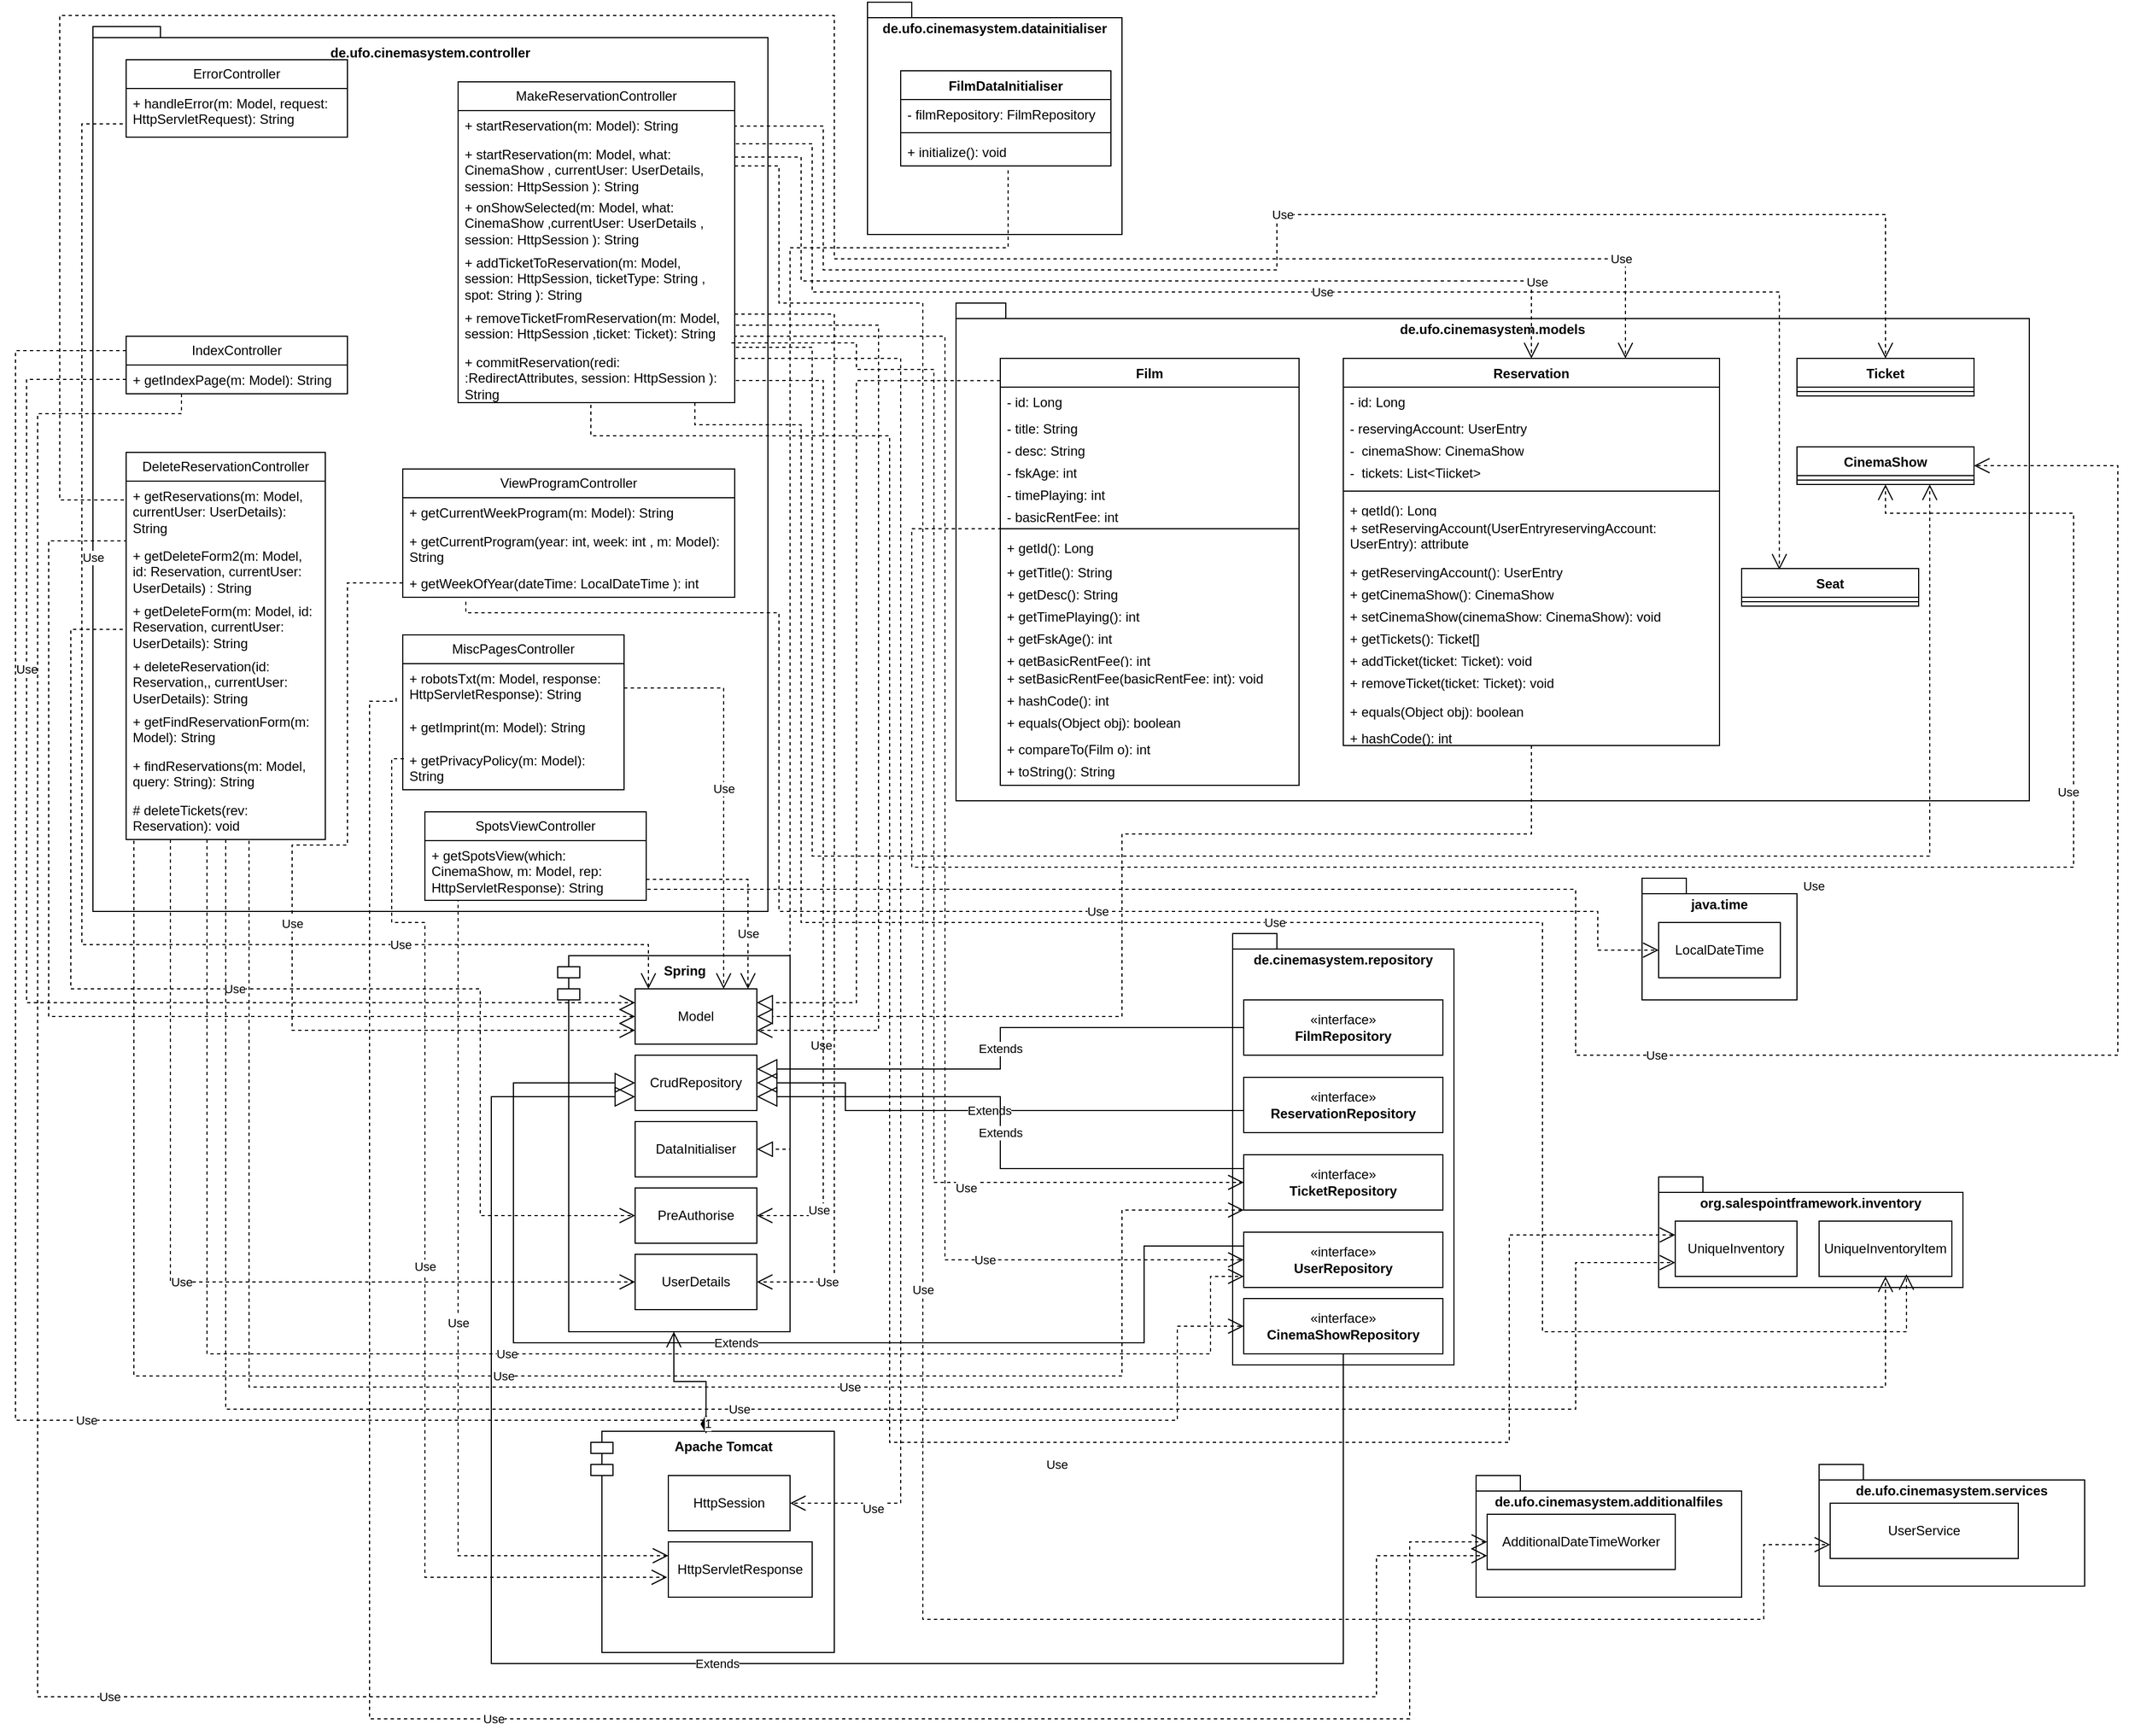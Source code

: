 <mxfile scale="1" border="0" version="24.6.4" type="device">
  <diagram name="Seite-1" id="IhkTXIfo_-wFS_k-5sz8">
    <mxGraphModel dx="1438" dy="763" grid="1" gridSize="10" guides="1" tooltips="1" connect="1" arrows="1" fold="1" page="1" pageScale="1" pageWidth="2336" pageHeight="1654" math="0" shadow="0">
      <root>
        <mxCell id="0" />
        <mxCell id="1" parent="0" />
        <mxCell id="A-yizS8SJ-F48T2tSaqv-97" value="Spring" style="shape=module;align=left;spacingLeft=20;align=center;verticalAlign=top;whiteSpace=wrap;html=1;fontStyle=1" parent="1" vertex="1">
          <mxGeometry x="510" y="870" width="210" height="340" as="geometry" />
        </mxCell>
        <mxCell id="A-yizS8SJ-F48T2tSaqv-1" value="de.ufo.cinemasystem.controller" style="shape=folder;fontStyle=1;spacingTop=10;tabWidth=50;tabHeight=10;tabPosition=left;html=1;whiteSpace=wrap;verticalAlign=top;" parent="1" vertex="1">
          <mxGeometry x="90" y="30" width="610" height="800" as="geometry" />
        </mxCell>
        <mxCell id="A-yizS8SJ-F48T2tSaqv-2" value="de.cinemasystem.repository" style="shape=folder;fontStyle=1;spacingTop=10;tabWidth=40;tabHeight=14;tabPosition=left;html=1;whiteSpace=wrap;labelPosition=center;verticalLabelPosition=middle;align=center;verticalAlign=top;" parent="1" vertex="1">
          <mxGeometry x="1120" y="850" width="200" height="390" as="geometry" />
        </mxCell>
        <mxCell id="A-yizS8SJ-F48T2tSaqv-4" value="de.ufo.cinemasystem.datainitialiser" style="shape=folder;fontStyle=1;spacingTop=10;tabWidth=40;tabHeight=14;tabPosition=left;html=1;whiteSpace=wrap;verticalAlign=top;" parent="1" vertex="1">
          <mxGeometry x="790" y="8" width="230" height="210" as="geometry" />
        </mxCell>
        <mxCell id="A-yizS8SJ-F48T2tSaqv-5" value="de.ufo.cinemasystem.models" style="shape=folder;fontStyle=1;spacingTop=10;tabWidth=40;tabHeight=14;tabPosition=left;html=1;whiteSpace=wrap;verticalAlign=top;" parent="1" vertex="1">
          <mxGeometry x="870" y="280" width="970" height="450" as="geometry" />
        </mxCell>
        <mxCell id="A-yizS8SJ-F48T2tSaqv-6" value="&lt;div&gt;«interface»&lt;b&gt;&lt;br&gt;&lt;/b&gt;&lt;/div&gt;&lt;div&gt;&lt;b&gt;FilmRepository&lt;/b&gt;&lt;/div&gt;" style="html=1;whiteSpace=wrap;" parent="1" vertex="1">
          <mxGeometry x="1130" y="910" width="180" height="50" as="geometry" />
        </mxCell>
        <mxCell id="A-yizS8SJ-F48T2tSaqv-7" value="«interface»&lt;br&gt;&lt;b&gt;ReservationRepository&lt;/b&gt;" style="html=1;whiteSpace=wrap;" parent="1" vertex="1">
          <mxGeometry x="1130" y="980" width="180" height="50" as="geometry" />
        </mxCell>
        <mxCell id="A-yizS8SJ-F48T2tSaqv-8" value="Model" style="html=1;whiteSpace=wrap;" parent="1" vertex="1">
          <mxGeometry x="580" y="900" width="110" height="50" as="geometry" />
        </mxCell>
        <mxCell id="A-yizS8SJ-F48T2tSaqv-9" value="CrudRepository" style="html=1;whiteSpace=wrap;" parent="1" vertex="1">
          <mxGeometry x="580" y="960" width="110" height="50" as="geometry" />
        </mxCell>
        <mxCell id="A-yizS8SJ-F48T2tSaqv-10" value="DataInitialiser" style="html=1;whiteSpace=wrap;" parent="1" vertex="1">
          <mxGeometry x="580" y="1020" width="110" height="50" as="geometry" />
        </mxCell>
        <mxCell id="A-yizS8SJ-F48T2tSaqv-11" value="PreAuthorise" style="html=1;whiteSpace=wrap;" parent="1" vertex="1">
          <mxGeometry x="580" y="1080" width="110" height="50" as="geometry" />
        </mxCell>
        <mxCell id="A-yizS8SJ-F48T2tSaqv-12" value="Extends" style="endArrow=block;endSize=16;endFill=0;html=1;rounded=0;exitX=0;exitY=0.5;exitDx=0;exitDy=0;edgeStyle=orthogonalEdgeStyle;entryX=1;entryY=0.5;entryDx=0;entryDy=0;" parent="1" source="A-yizS8SJ-F48T2tSaqv-7" target="A-yizS8SJ-F48T2tSaqv-9" edge="1">
          <mxGeometry width="160" relative="1" as="geometry">
            <mxPoint x="1140" y="1010" as="sourcePoint" />
            <mxPoint x="780" y="983" as="targetPoint" />
            <Array as="points">
              <mxPoint x="1130" y="1010" />
              <mxPoint x="770" y="1010" />
              <mxPoint x="770" y="985" />
            </Array>
          </mxGeometry>
        </mxCell>
        <mxCell id="A-yizS8SJ-F48T2tSaqv-13" value="Extends" style="endArrow=block;endSize=16;endFill=0;html=1;rounded=0;exitX=0;exitY=0.5;exitDx=0;exitDy=0;entryX=1;entryY=0.25;entryDx=0;entryDy=0;edgeStyle=orthogonalEdgeStyle;" parent="1" source="A-yizS8SJ-F48T2tSaqv-6" target="A-yizS8SJ-F48T2tSaqv-9" edge="1">
          <mxGeometry width="160" relative="1" as="geometry">
            <mxPoint x="860" y="810" as="sourcePoint" />
            <mxPoint x="1020" y="810" as="targetPoint" />
          </mxGeometry>
        </mxCell>
        <mxCell id="A-yizS8SJ-F48T2tSaqv-14" value="Film" style="swimlane;fontStyle=1;align=center;verticalAlign=top;childLayout=stackLayout;horizontal=1;startSize=26;horizontalStack=0;resizeParent=1;resizeParentMax=0;resizeLast=0;collapsible=1;marginBottom=0;whiteSpace=wrap;html=1;" parent="1" vertex="1">
          <mxGeometry x="910" y="330" width="270" height="386" as="geometry" />
        </mxCell>
        <mxCell id="A-yizS8SJ-F48T2tSaqv-15" value="- id: Long" style="text;strokeColor=none;fillColor=none;align=left;verticalAlign=top;spacingLeft=4;spacingRight=4;overflow=hidden;rotatable=0;points=[[0,0.5],[1,0.5]];portConstraint=eastwest;whiteSpace=wrap;html=1;" parent="A-yizS8SJ-F48T2tSaqv-14" vertex="1">
          <mxGeometry y="26" width="270" height="24" as="geometry" />
        </mxCell>
        <mxCell id="A-yizS8SJ-F48T2tSaqv-22" value="- title: String" style="text;strokeColor=none;fillColor=none;align=left;verticalAlign=top;spacingLeft=4;spacingRight=4;overflow=hidden;rotatable=0;points=[[0,0.5],[1,0.5]];portConstraint=eastwest;whiteSpace=wrap;html=1;" parent="A-yizS8SJ-F48T2tSaqv-14" vertex="1">
          <mxGeometry y="50" width="270" height="20" as="geometry" />
        </mxCell>
        <mxCell id="A-yizS8SJ-F48T2tSaqv-23" value="- desc: String" style="text;strokeColor=none;fillColor=none;align=left;verticalAlign=top;spacingLeft=4;spacingRight=4;overflow=hidden;rotatable=0;points=[[0,0.5],[1,0.5]];portConstraint=eastwest;whiteSpace=wrap;html=1;" parent="A-yizS8SJ-F48T2tSaqv-14" vertex="1">
          <mxGeometry y="70" width="270" height="20" as="geometry" />
        </mxCell>
        <mxCell id="A-yizS8SJ-F48T2tSaqv-24" value="- fskAge: int" style="text;strokeColor=none;fillColor=none;align=left;verticalAlign=top;spacingLeft=4;spacingRight=4;overflow=hidden;rotatable=0;points=[[0,0.5],[1,0.5]];portConstraint=eastwest;whiteSpace=wrap;html=1;" parent="A-yizS8SJ-F48T2tSaqv-14" vertex="1">
          <mxGeometry y="90" width="270" height="20" as="geometry" />
        </mxCell>
        <mxCell id="A-yizS8SJ-F48T2tSaqv-25" value="- timePlaying: int" style="text;strokeColor=none;fillColor=none;align=left;verticalAlign=top;spacingLeft=4;spacingRight=4;overflow=hidden;rotatable=0;points=[[0,0.5],[1,0.5]];portConstraint=eastwest;whiteSpace=wrap;html=1;" parent="A-yizS8SJ-F48T2tSaqv-14" vertex="1">
          <mxGeometry y="110" width="270" height="20" as="geometry" />
        </mxCell>
        <mxCell id="A-yizS8SJ-F48T2tSaqv-26" value="- basicRentFee: int" style="text;strokeColor=none;fillColor=none;align=left;verticalAlign=top;spacingLeft=4;spacingRight=4;overflow=hidden;rotatable=0;points=[[0,0.5],[1,0.5]];portConstraint=eastwest;whiteSpace=wrap;html=1;" parent="A-yizS8SJ-F48T2tSaqv-14" vertex="1">
          <mxGeometry y="130" width="270" height="20" as="geometry" />
        </mxCell>
        <mxCell id="A-yizS8SJ-F48T2tSaqv-16" value="" style="line;strokeWidth=1;fillColor=none;align=left;verticalAlign=middle;spacingTop=-1;spacingLeft=3;spacingRight=3;rotatable=0;labelPosition=right;points=[];portConstraint=eastwest;strokeColor=inherit;" parent="A-yizS8SJ-F48T2tSaqv-14" vertex="1">
          <mxGeometry y="150" width="270" height="8" as="geometry" />
        </mxCell>
        <mxCell id="A-yizS8SJ-F48T2tSaqv-17" value="+ getId(): Long" style="text;strokeColor=none;fillColor=none;align=left;verticalAlign=top;spacingLeft=4;spacingRight=4;overflow=hidden;rotatable=0;points=[[0,0.5],[1,0.5]];portConstraint=eastwest;whiteSpace=wrap;html=1;" parent="A-yizS8SJ-F48T2tSaqv-14" vertex="1">
          <mxGeometry y="158" width="270" height="22" as="geometry" />
        </mxCell>
        <mxCell id="A-yizS8SJ-F48T2tSaqv-27" value="+ getTitle(): String" style="text;strokeColor=none;fillColor=none;align=left;verticalAlign=top;spacingLeft=4;spacingRight=4;overflow=hidden;rotatable=0;points=[[0,0.5],[1,0.5]];portConstraint=eastwest;whiteSpace=wrap;html=1;" parent="A-yizS8SJ-F48T2tSaqv-14" vertex="1">
          <mxGeometry y="180" width="270" height="20" as="geometry" />
        </mxCell>
        <mxCell id="A-yizS8SJ-F48T2tSaqv-28" value="+ getDesc(): String" style="text;strokeColor=none;fillColor=none;align=left;verticalAlign=top;spacingLeft=4;spacingRight=4;overflow=hidden;rotatable=0;points=[[0,0.5],[1,0.5]];portConstraint=eastwest;whiteSpace=wrap;html=1;" parent="A-yizS8SJ-F48T2tSaqv-14" vertex="1">
          <mxGeometry y="200" width="270" height="20" as="geometry" />
        </mxCell>
        <mxCell id="A-yizS8SJ-F48T2tSaqv-29" value="+ getTimePlaying(): int" style="text;strokeColor=none;fillColor=none;align=left;verticalAlign=top;spacingLeft=4;spacingRight=4;overflow=hidden;rotatable=0;points=[[0,0.5],[1,0.5]];portConstraint=eastwest;whiteSpace=wrap;html=1;" parent="A-yizS8SJ-F48T2tSaqv-14" vertex="1">
          <mxGeometry y="220" width="270" height="20" as="geometry" />
        </mxCell>
        <mxCell id="A-yizS8SJ-F48T2tSaqv-30" value="+ getFskAge(): int" style="text;strokeColor=none;fillColor=none;align=left;verticalAlign=top;spacingLeft=4;spacingRight=4;overflow=hidden;rotatable=0;points=[[0,0.5],[1,0.5]];portConstraint=eastwest;whiteSpace=wrap;html=1;" parent="A-yizS8SJ-F48T2tSaqv-14" vertex="1">
          <mxGeometry y="240" width="270" height="20" as="geometry" />
        </mxCell>
        <mxCell id="A-yizS8SJ-F48T2tSaqv-31" value="+ getBasicRentFee(): int" style="text;strokeColor=none;fillColor=none;align=left;verticalAlign=top;spacingLeft=4;spacingRight=4;overflow=hidden;rotatable=0;points=[[0,0.5],[1,0.5]];portConstraint=eastwest;whiteSpace=wrap;html=1;" parent="A-yizS8SJ-F48T2tSaqv-14" vertex="1">
          <mxGeometry y="260" width="270" height="16" as="geometry" />
        </mxCell>
        <mxCell id="A-yizS8SJ-F48T2tSaqv-32" value="+ setBasicRentFee(basicRentFee: int): void" style="text;strokeColor=none;fillColor=none;align=left;verticalAlign=top;spacingLeft=4;spacingRight=4;overflow=hidden;rotatable=0;points=[[0,0.5],[1,0.5]];portConstraint=eastwest;whiteSpace=wrap;html=1;" parent="A-yizS8SJ-F48T2tSaqv-14" vertex="1">
          <mxGeometry y="276" width="270" height="20" as="geometry" />
        </mxCell>
        <mxCell id="A-yizS8SJ-F48T2tSaqv-33" value="+ hashCode(): int" style="text;strokeColor=none;fillColor=none;align=left;verticalAlign=top;spacingLeft=4;spacingRight=4;overflow=hidden;rotatable=0;points=[[0,0.5],[1,0.5]];portConstraint=eastwest;whiteSpace=wrap;html=1;" parent="A-yizS8SJ-F48T2tSaqv-14" vertex="1">
          <mxGeometry y="296" width="270" height="20" as="geometry" />
        </mxCell>
        <mxCell id="A-yizS8SJ-F48T2tSaqv-34" value="+ equals(Object obj): boolean" style="text;strokeColor=none;fillColor=none;align=left;verticalAlign=top;spacingLeft=4;spacingRight=4;overflow=hidden;rotatable=0;points=[[0,0.5],[1,0.5]];portConstraint=eastwest;whiteSpace=wrap;html=1;" parent="A-yizS8SJ-F48T2tSaqv-14" vertex="1">
          <mxGeometry y="316" width="270" height="24" as="geometry" />
        </mxCell>
        <mxCell id="A-yizS8SJ-F48T2tSaqv-35" value="+ compareTo(Film o): int" style="text;strokeColor=none;fillColor=none;align=left;verticalAlign=top;spacingLeft=4;spacingRight=4;overflow=hidden;rotatable=0;points=[[0,0.5],[1,0.5]];portConstraint=eastwest;whiteSpace=wrap;html=1;" parent="A-yizS8SJ-F48T2tSaqv-14" vertex="1">
          <mxGeometry y="340" width="270" height="20" as="geometry" />
        </mxCell>
        <mxCell id="A-yizS8SJ-F48T2tSaqv-36" value="+ toString(): String" style="text;strokeColor=none;fillColor=none;align=left;verticalAlign=top;spacingLeft=4;spacingRight=4;overflow=hidden;rotatable=0;points=[[0,0.5],[1,0.5]];portConstraint=eastwest;whiteSpace=wrap;html=1;" parent="A-yizS8SJ-F48T2tSaqv-14" vertex="1">
          <mxGeometry y="360" width="270" height="26" as="geometry" />
        </mxCell>
        <mxCell id="A-yizS8SJ-F48T2tSaqv-18" value="Reservation" style="swimlane;fontStyle=1;align=center;verticalAlign=top;childLayout=stackLayout;horizontal=1;startSize=26;horizontalStack=0;resizeParent=1;resizeParentMax=0;resizeLast=0;collapsible=1;marginBottom=0;whiteSpace=wrap;html=1;" parent="1" vertex="1">
          <mxGeometry x="1220" y="330" width="340" height="350" as="geometry" />
        </mxCell>
        <mxCell id="A-yizS8SJ-F48T2tSaqv-19" value="- id: Long" style="text;strokeColor=none;fillColor=none;align=left;verticalAlign=top;spacingLeft=4;spacingRight=4;overflow=hidden;rotatable=0;points=[[0,0.5],[1,0.5]];portConstraint=eastwest;whiteSpace=wrap;html=1;" parent="A-yizS8SJ-F48T2tSaqv-18" vertex="1">
          <mxGeometry y="26" width="340" height="24" as="geometry" />
        </mxCell>
        <mxCell id="A-yizS8SJ-F48T2tSaqv-39" value="- reservingAccount: UserEntry" style="text;strokeColor=none;fillColor=none;align=left;verticalAlign=top;spacingLeft=4;spacingRight=4;overflow=hidden;rotatable=0;points=[[0,0.5],[1,0.5]];portConstraint=eastwest;whiteSpace=wrap;html=1;" parent="A-yizS8SJ-F48T2tSaqv-18" vertex="1">
          <mxGeometry y="50" width="340" height="20" as="geometry" />
        </mxCell>
        <mxCell id="A-yizS8SJ-F48T2tSaqv-40" value="-&amp;nbsp; cinemaShow: CinemaShow" style="text;strokeColor=none;fillColor=none;align=left;verticalAlign=top;spacingLeft=4;spacingRight=4;overflow=hidden;rotatable=0;points=[[0,0.5],[1,0.5]];portConstraint=eastwest;whiteSpace=wrap;html=1;" parent="A-yizS8SJ-F48T2tSaqv-18" vertex="1">
          <mxGeometry y="70" width="340" height="20" as="geometry" />
        </mxCell>
        <mxCell id="A-yizS8SJ-F48T2tSaqv-41" value="-&amp;nbsp; tickets: List&amp;lt;Tiicket&amp;gt;" style="text;strokeColor=none;fillColor=none;align=left;verticalAlign=top;spacingLeft=4;spacingRight=4;overflow=hidden;rotatable=0;points=[[0,0.5],[1,0.5]];portConstraint=eastwest;whiteSpace=wrap;html=1;" parent="A-yizS8SJ-F48T2tSaqv-18" vertex="1">
          <mxGeometry y="90" width="340" height="26" as="geometry" />
        </mxCell>
        <mxCell id="A-yizS8SJ-F48T2tSaqv-20" value="" style="line;strokeWidth=1;fillColor=none;align=left;verticalAlign=middle;spacingTop=-1;spacingLeft=3;spacingRight=3;rotatable=0;labelPosition=right;points=[];portConstraint=eastwest;strokeColor=inherit;" parent="A-yizS8SJ-F48T2tSaqv-18" vertex="1">
          <mxGeometry y="116" width="340" height="8" as="geometry" />
        </mxCell>
        <mxCell id="A-yizS8SJ-F48T2tSaqv-21" value="+ getId(): Long" style="text;strokeColor=none;fillColor=none;align=left;verticalAlign=top;spacingLeft=4;spacingRight=4;overflow=hidden;rotatable=0;points=[[0,0.5],[1,0.5]];portConstraint=eastwest;whiteSpace=wrap;html=1;" parent="A-yizS8SJ-F48T2tSaqv-18" vertex="1">
          <mxGeometry y="124" width="340" height="16" as="geometry" />
        </mxCell>
        <mxCell id="A-yizS8SJ-F48T2tSaqv-43" value="+ setReservingAccount(UserEntryreservingAccount: UserEntry): attribute" style="text;strokeColor=none;fillColor=none;align=left;verticalAlign=top;spacingLeft=4;spacingRight=4;overflow=hidden;rotatable=0;points=[[0,0.5],[1,0.5]];portConstraint=eastwest;whiteSpace=wrap;html=1;" parent="A-yizS8SJ-F48T2tSaqv-18" vertex="1">
          <mxGeometry y="140" width="340" height="40" as="geometry" />
        </mxCell>
        <mxCell id="A-yizS8SJ-F48T2tSaqv-42" value="+ getReservingAccount(): UserEntry" style="text;strokeColor=none;fillColor=none;align=left;verticalAlign=top;spacingLeft=4;spacingRight=4;overflow=hidden;rotatable=0;points=[[0,0.5],[1,0.5]];portConstraint=eastwest;whiteSpace=wrap;html=1;" parent="A-yizS8SJ-F48T2tSaqv-18" vertex="1">
          <mxGeometry y="180" width="340" height="20" as="geometry" />
        </mxCell>
        <mxCell id="A-yizS8SJ-F48T2tSaqv-44" value="+ getCinemaShow(): CinemaShow" style="text;strokeColor=none;fillColor=none;align=left;verticalAlign=top;spacingLeft=4;spacingRight=4;overflow=hidden;rotatable=0;points=[[0,0.5],[1,0.5]];portConstraint=eastwest;whiteSpace=wrap;html=1;" parent="A-yizS8SJ-F48T2tSaqv-18" vertex="1">
          <mxGeometry y="200" width="340" height="20" as="geometry" />
        </mxCell>
        <mxCell id="A-yizS8SJ-F48T2tSaqv-45" value="+ setCinemaShow(cinemaShow: CinemaShow): void" style="text;strokeColor=none;fillColor=none;align=left;verticalAlign=top;spacingLeft=4;spacingRight=4;overflow=hidden;rotatable=0;points=[[0,0.5],[1,0.5]];portConstraint=eastwest;whiteSpace=wrap;html=1;" parent="A-yizS8SJ-F48T2tSaqv-18" vertex="1">
          <mxGeometry y="220" width="340" height="20" as="geometry" />
        </mxCell>
        <mxCell id="A-yizS8SJ-F48T2tSaqv-46" value="+ getTickets(): Ticket[]" style="text;strokeColor=none;fillColor=none;align=left;verticalAlign=top;spacingLeft=4;spacingRight=4;overflow=hidden;rotatable=0;points=[[0,0.5],[1,0.5]];portConstraint=eastwest;whiteSpace=wrap;html=1;" parent="A-yizS8SJ-F48T2tSaqv-18" vertex="1">
          <mxGeometry y="240" width="340" height="20" as="geometry" />
        </mxCell>
        <mxCell id="A-yizS8SJ-F48T2tSaqv-47" value="+ addTicket(ticket: Ticket): void" style="text;strokeColor=none;fillColor=none;align=left;verticalAlign=top;spacingLeft=4;spacingRight=4;overflow=hidden;rotatable=0;points=[[0,0.5],[1,0.5]];portConstraint=eastwest;whiteSpace=wrap;html=1;" parent="A-yizS8SJ-F48T2tSaqv-18" vertex="1">
          <mxGeometry y="260" width="340" height="20" as="geometry" />
        </mxCell>
        <mxCell id="A-yizS8SJ-F48T2tSaqv-48" value="+ removeTicket(ticket: Ticket): void" style="text;strokeColor=none;fillColor=none;align=left;verticalAlign=top;spacingLeft=4;spacingRight=4;overflow=hidden;rotatable=0;points=[[0,0.5],[1,0.5]];portConstraint=eastwest;whiteSpace=wrap;html=1;" parent="A-yizS8SJ-F48T2tSaqv-18" vertex="1">
          <mxGeometry y="280" width="340" height="26" as="geometry" />
        </mxCell>
        <mxCell id="A-yizS8SJ-F48T2tSaqv-50" value="+ equals(Object obj): boolean" style="text;strokeColor=none;fillColor=none;align=left;verticalAlign=top;spacingLeft=4;spacingRight=4;overflow=hidden;rotatable=0;points=[[0,0.5],[1,0.5]];portConstraint=eastwest;whiteSpace=wrap;html=1;" parent="A-yizS8SJ-F48T2tSaqv-18" vertex="1">
          <mxGeometry y="306" width="340" height="24" as="geometry" />
        </mxCell>
        <mxCell id="A-yizS8SJ-F48T2tSaqv-49" value="+ hashCode(): int" style="text;strokeColor=none;fillColor=none;align=left;verticalAlign=top;spacingLeft=4;spacingRight=4;overflow=hidden;rotatable=0;points=[[0,0.5],[1,0.5]];portConstraint=eastwest;whiteSpace=wrap;html=1;" parent="A-yizS8SJ-F48T2tSaqv-18" vertex="1">
          <mxGeometry y="330" width="340" height="20" as="geometry" />
        </mxCell>
        <mxCell id="A-yizS8SJ-F48T2tSaqv-38" value="" style="endArrow=block;dashed=1;endFill=0;endSize=12;html=1;rounded=0;exitX=0;exitY=0.052;exitDx=0;exitDy=0;exitPerimeter=0;entryX=1;entryY=0.25;entryDx=0;entryDy=0;edgeStyle=orthogonalEdgeStyle;" parent="1" source="A-yizS8SJ-F48T2tSaqv-14" target="A-yizS8SJ-F48T2tSaqv-8" edge="1">
          <mxGeometry width="160" relative="1" as="geometry">
            <mxPoint x="780" y="610" as="sourcePoint" />
            <mxPoint x="940" y="610" as="targetPoint" />
            <Array as="points">
              <mxPoint x="780" y="350" />
              <mxPoint x="780" y="913" />
            </Array>
          </mxGeometry>
        </mxCell>
        <mxCell id="A-yizS8SJ-F48T2tSaqv-52" value="" style="endArrow=block;dashed=1;endFill=0;endSize=12;html=1;rounded=0;exitX=0.5;exitY=1;exitDx=0;exitDy=0;entryX=1;entryY=0.5;entryDx=0;entryDy=0;edgeStyle=orthogonalEdgeStyle;" parent="1" source="A-yizS8SJ-F48T2tSaqv-18" target="A-yizS8SJ-F48T2tSaqv-8" edge="1">
          <mxGeometry width="160" relative="1" as="geometry">
            <mxPoint x="1490" y="790" as="sourcePoint" />
            <mxPoint x="1650" y="790" as="targetPoint" />
            <Array as="points">
              <mxPoint x="1390" y="760" />
              <mxPoint x="1020" y="760" />
              <mxPoint x="1020" y="925" />
            </Array>
          </mxGeometry>
        </mxCell>
        <mxCell id="A-yizS8SJ-F48T2tSaqv-53" value="FilmDataInitialiser" style="swimlane;fontStyle=1;align=center;verticalAlign=top;childLayout=stackLayout;horizontal=1;startSize=26;horizontalStack=0;resizeParent=1;resizeParentMax=0;resizeLast=0;collapsible=1;marginBottom=0;whiteSpace=wrap;html=1;" parent="1" vertex="1">
          <mxGeometry x="820" y="70" width="190" height="86" as="geometry" />
        </mxCell>
        <mxCell id="A-yizS8SJ-F48T2tSaqv-54" value="- filmRepository: FilmRepository" style="text;strokeColor=none;fillColor=none;align=left;verticalAlign=top;spacingLeft=4;spacingRight=4;overflow=hidden;rotatable=0;points=[[0,0.5],[1,0.5]];portConstraint=eastwest;whiteSpace=wrap;html=1;" parent="A-yizS8SJ-F48T2tSaqv-53" vertex="1">
          <mxGeometry y="26" width="190" height="26" as="geometry" />
        </mxCell>
        <mxCell id="A-yizS8SJ-F48T2tSaqv-55" value="" style="line;strokeWidth=1;fillColor=none;align=left;verticalAlign=middle;spacingTop=-1;spacingLeft=3;spacingRight=3;rotatable=0;labelPosition=right;points=[];portConstraint=eastwest;strokeColor=inherit;" parent="A-yizS8SJ-F48T2tSaqv-53" vertex="1">
          <mxGeometry y="52" width="190" height="8" as="geometry" />
        </mxCell>
        <mxCell id="A-yizS8SJ-F48T2tSaqv-56" value="+ initialize(): void" style="text;strokeColor=none;fillColor=none;align=left;verticalAlign=top;spacingLeft=4;spacingRight=4;overflow=hidden;rotatable=0;points=[[0,0.5],[1,0.5]];portConstraint=eastwest;whiteSpace=wrap;html=1;" parent="A-yizS8SJ-F48T2tSaqv-53" vertex="1">
          <mxGeometry y="60" width="190" height="26" as="geometry" />
        </mxCell>
        <mxCell id="A-yizS8SJ-F48T2tSaqv-57" value="" style="endArrow=block;dashed=1;endFill=0;endSize=12;html=1;rounded=0;exitX=0.511;exitY=1.154;exitDx=0;exitDy=0;exitPerimeter=0;entryX=1;entryY=0.5;entryDx=0;entryDy=0;edgeStyle=orthogonalEdgeStyle;" parent="1" source="A-yizS8SJ-F48T2tSaqv-56" target="A-yizS8SJ-F48T2tSaqv-10" edge="1">
          <mxGeometry width="160" relative="1" as="geometry">
            <mxPoint x="590" y="170" as="sourcePoint" />
            <mxPoint x="750" y="170" as="targetPoint" />
            <Array as="points">
              <mxPoint x="917" y="230" />
              <mxPoint x="720" y="230" />
              <mxPoint x="720" y="1045" />
            </Array>
          </mxGeometry>
        </mxCell>
        <mxCell id="A-yizS8SJ-F48T2tSaqv-58" value="IndexController" style="swimlane;fontStyle=0;childLayout=stackLayout;horizontal=1;startSize=26;fillColor=none;horizontalStack=0;resizeParent=1;resizeParentMax=0;resizeLast=0;collapsible=1;marginBottom=0;whiteSpace=wrap;html=1;" parent="1" vertex="1">
          <mxGeometry x="120" y="310" width="200" height="52" as="geometry" />
        </mxCell>
        <mxCell id="A-yizS8SJ-F48T2tSaqv-59" value="+ getIndexPage(m: Model): String" style="text;strokeColor=none;fillColor=none;align=left;verticalAlign=top;spacingLeft=4;spacingRight=4;overflow=hidden;rotatable=0;points=[[0,0.5],[1,0.5]];portConstraint=eastwest;whiteSpace=wrap;html=1;" parent="A-yizS8SJ-F48T2tSaqv-58" vertex="1">
          <mxGeometry y="26" width="200" height="26" as="geometry" />
        </mxCell>
        <mxCell id="A-yizS8SJ-F48T2tSaqv-62" value="Use" style="endArrow=open;endSize=12;dashed=1;html=1;rounded=0;exitX=0;exitY=0.5;exitDx=0;exitDy=0;entryX=0;entryY=0.25;entryDx=0;entryDy=0;edgeStyle=orthogonalEdgeStyle;" parent="1" source="A-yizS8SJ-F48T2tSaqv-59" target="A-yizS8SJ-F48T2tSaqv-8" edge="1">
          <mxGeometry x="-0.416" width="160" relative="1" as="geometry">
            <mxPoint x="150" y="510" as="sourcePoint" />
            <mxPoint x="310" y="510" as="targetPoint" />
            <Array as="points">
              <mxPoint x="30" y="349" />
              <mxPoint x="30" y="913" />
            </Array>
            <mxPoint as="offset" />
          </mxGeometry>
        </mxCell>
        <mxCell id="A-yizS8SJ-F48T2tSaqv-63" value="MakeReservationController" style="swimlane;fontStyle=0;childLayout=stackLayout;horizontal=1;startSize=26;fillColor=none;horizontalStack=0;resizeParent=1;resizeParentMax=0;resizeLast=0;collapsible=1;marginBottom=0;whiteSpace=wrap;html=1;" parent="1" vertex="1">
          <mxGeometry x="420" y="80" width="250" height="290" as="geometry" />
        </mxCell>
        <mxCell id="A-yizS8SJ-F48T2tSaqv-64" value="+ startReservation(m: Model): String " style="text;strokeColor=none;fillColor=none;align=left;verticalAlign=top;spacingLeft=4;spacingRight=4;overflow=hidden;rotatable=0;points=[[0,0.5],[1,0.5]];portConstraint=eastwest;whiteSpace=wrap;html=1;" parent="A-yizS8SJ-F48T2tSaqv-63" vertex="1">
          <mxGeometry y="26" width="250" height="26" as="geometry" />
        </mxCell>
        <mxCell id="A-yizS8SJ-F48T2tSaqv-65" value="+ startReservation(m: Model, what: CinemaShow , currentUser: UserDetails, session: HttpSession ): String " style="text;strokeColor=none;fillColor=none;align=left;verticalAlign=top;spacingLeft=4;spacingRight=4;overflow=hidden;rotatable=0;points=[[0,0.5],[1,0.5]];portConstraint=eastwest;whiteSpace=wrap;html=1;" parent="A-yizS8SJ-F48T2tSaqv-63" vertex="1">
          <mxGeometry y="52" width="250" height="48" as="geometry" />
        </mxCell>
        <mxCell id="A-yizS8SJ-F48T2tSaqv-66" value="+ onShowSelected(m: Model, what: CinemaShow ,currentUser: UserDetails , session: HttpSession ): String " style="text;strokeColor=none;fillColor=none;align=left;verticalAlign=top;spacingLeft=4;spacingRight=4;overflow=hidden;rotatable=0;points=[[0,0.5],[1,0.5]];portConstraint=eastwest;whiteSpace=wrap;html=1;" parent="A-yizS8SJ-F48T2tSaqv-63" vertex="1">
          <mxGeometry y="100" width="250" height="50" as="geometry" />
        </mxCell>
        <mxCell id="A-yizS8SJ-F48T2tSaqv-67" value="+ addTicketToReservation(m: Model,&amp;nbsp; session: HttpSession, ticketType: String , spot: String ): String" style="text;strokeColor=none;fillColor=none;align=left;verticalAlign=top;spacingLeft=4;spacingRight=4;overflow=hidden;rotatable=0;points=[[0,0.5],[1,0.5]];portConstraint=eastwest;whiteSpace=wrap;html=1;" parent="A-yizS8SJ-F48T2tSaqv-63" vertex="1">
          <mxGeometry y="150" width="250" height="50" as="geometry" />
        </mxCell>
        <mxCell id="A-yizS8SJ-F48T2tSaqv-68" value="+ removeTicketFromReservation(m: Model, session: HttpSession ,ticket: Ticket): String" style="text;strokeColor=none;fillColor=none;align=left;verticalAlign=top;spacingLeft=4;spacingRight=4;overflow=hidden;rotatable=0;points=[[0,0.5],[1,0.5]];portConstraint=eastwest;whiteSpace=wrap;html=1;" parent="A-yizS8SJ-F48T2tSaqv-63" vertex="1">
          <mxGeometry y="200" width="250" height="40" as="geometry" />
        </mxCell>
        <mxCell id="A-yizS8SJ-F48T2tSaqv-69" value="+ commitReservation(redi: :RedirectAttributes, session: HttpSession ): String " style="text;strokeColor=none;fillColor=none;align=left;verticalAlign=top;spacingLeft=4;spacingRight=4;overflow=hidden;rotatable=0;points=[[0,0.5],[1,0.5]];portConstraint=eastwest;whiteSpace=wrap;html=1;" parent="A-yizS8SJ-F48T2tSaqv-63" vertex="1">
          <mxGeometry y="240" width="250" height="50" as="geometry" />
        </mxCell>
        <mxCell id="A-yizS8SJ-F48T2tSaqv-70" value="DeleteReservationController" style="swimlane;fontStyle=0;childLayout=stackLayout;horizontal=1;startSize=26;fillColor=none;horizontalStack=0;resizeParent=1;resizeParentMax=0;resizeLast=0;collapsible=1;marginBottom=0;whiteSpace=wrap;html=1;" parent="1" vertex="1">
          <mxGeometry x="120" y="415" width="180" height="350" as="geometry" />
        </mxCell>
        <mxCell id="A-yizS8SJ-F48T2tSaqv-71" value="+ getReservations(m: Model, currentUser: UserDetails): String" style="text;strokeColor=none;fillColor=none;align=left;verticalAlign=top;spacingLeft=4;spacingRight=4;overflow=hidden;rotatable=0;points=[[0,0.5],[1,0.5]];portConstraint=eastwest;whiteSpace=wrap;html=1;" parent="A-yizS8SJ-F48T2tSaqv-70" vertex="1">
          <mxGeometry y="26" width="180" height="54" as="geometry" />
        </mxCell>
        <mxCell id="A-yizS8SJ-F48T2tSaqv-72" value="+ getDeleteForm2(m: Model,&amp;nbsp; id: Reservation, currentUser: UserDetails) : String " style="text;strokeColor=none;fillColor=none;align=left;verticalAlign=top;spacingLeft=4;spacingRight=4;overflow=hidden;rotatable=0;points=[[0,0.5],[1,0.5]];portConstraint=eastwest;whiteSpace=wrap;html=1;" parent="A-yizS8SJ-F48T2tSaqv-70" vertex="1">
          <mxGeometry y="80" width="180" height="50" as="geometry" />
        </mxCell>
        <mxCell id="A-yizS8SJ-F48T2tSaqv-73" value="+ getDeleteForm(m: Model, id: Reservation, currentUser: UserDetails): String " style="text;strokeColor=none;fillColor=none;align=left;verticalAlign=top;spacingLeft=4;spacingRight=4;overflow=hidden;rotatable=0;points=[[0,0.5],[1,0.5]];portConstraint=eastwest;whiteSpace=wrap;html=1;" parent="A-yizS8SJ-F48T2tSaqv-70" vertex="1">
          <mxGeometry y="130" width="180" height="50" as="geometry" />
        </mxCell>
        <mxCell id="A-yizS8SJ-F48T2tSaqv-75" value="+ deleteReservation(id: Reservation,, currentUser: UserDetails): String " style="text;strokeColor=none;fillColor=none;align=left;verticalAlign=top;spacingLeft=4;spacingRight=4;overflow=hidden;rotatable=0;points=[[0,0.5],[1,0.5]];portConstraint=eastwest;whiteSpace=wrap;html=1;" parent="A-yizS8SJ-F48T2tSaqv-70" vertex="1">
          <mxGeometry y="180" width="180" height="50" as="geometry" />
        </mxCell>
        <mxCell id="F4UjpxyWK9W-X3rY0IgK-1" value="+ getFindReservationForm(m: Model): String " style="text;strokeColor=none;fillColor=none;align=left;verticalAlign=top;spacingLeft=4;spacingRight=4;overflow=hidden;rotatable=0;points=[[0,0.5],[1,0.5]];portConstraint=eastwest;whiteSpace=wrap;html=1;" vertex="1" parent="A-yizS8SJ-F48T2tSaqv-70">
          <mxGeometry y="230" width="180" height="40" as="geometry" />
        </mxCell>
        <mxCell id="F4UjpxyWK9W-X3rY0IgK-2" value="+ findReservations(m: Model, query: String): String " style="text;strokeColor=none;fillColor=none;align=left;verticalAlign=top;spacingLeft=4;spacingRight=4;overflow=hidden;rotatable=0;points=[[0,0.5],[1,0.5]];portConstraint=eastwest;whiteSpace=wrap;html=1;" vertex="1" parent="A-yizS8SJ-F48T2tSaqv-70">
          <mxGeometry y="270" width="180" height="40" as="geometry" />
        </mxCell>
        <mxCell id="F4UjpxyWK9W-X3rY0IgK-3" value="# deleteTickets(rev: Reservation): void" style="text;strokeColor=none;fillColor=none;align=left;verticalAlign=top;spacingLeft=4;spacingRight=4;overflow=hidden;rotatable=0;points=[[0,0.5],[1,0.5]];portConstraint=eastwest;whiteSpace=wrap;html=1;" vertex="1" parent="A-yizS8SJ-F48T2tSaqv-70">
          <mxGeometry y="310" width="180" height="40" as="geometry" />
        </mxCell>
        <mxCell id="A-yizS8SJ-F48T2tSaqv-74" value="Use" style="endArrow=open;endSize=12;dashed=1;html=1;rounded=0;exitX=1;exitY=0.5;exitDx=0;exitDy=0;entryX=1;entryY=0.75;entryDx=0;entryDy=0;edgeStyle=orthogonalEdgeStyle;" parent="1" source="A-yizS8SJ-F48T2tSaqv-66" target="A-yizS8SJ-F48T2tSaqv-8" edge="1">
          <mxGeometry x="0.881" y="13" width="160" relative="1" as="geometry">
            <mxPoint x="780" y="460" as="sourcePoint" />
            <mxPoint x="940" y="460" as="targetPoint" />
            <Array as="points">
              <mxPoint x="670" y="300" />
              <mxPoint x="800" y="300" />
              <mxPoint x="800" y="938" />
            </Array>
            <mxPoint as="offset" />
          </mxGeometry>
        </mxCell>
        <mxCell id="A-yizS8SJ-F48T2tSaqv-76" value="ViewProgramController" style="swimlane;fontStyle=0;childLayout=stackLayout;horizontal=1;startSize=26;fillColor=none;horizontalStack=0;resizeParent=1;resizeParentMax=0;resizeLast=0;collapsible=1;marginBottom=0;whiteSpace=wrap;html=1;" parent="1" vertex="1">
          <mxGeometry x="370" y="430" width="300" height="116" as="geometry" />
        </mxCell>
        <mxCell id="A-yizS8SJ-F48T2tSaqv-77" value="+ getCurrentWeekProgram(m: Model): String " style="text;strokeColor=none;fillColor=none;align=left;verticalAlign=top;spacingLeft=4;spacingRight=4;overflow=hidden;rotatable=0;points=[[0,0.5],[1,0.5]];portConstraint=eastwest;whiteSpace=wrap;html=1;" parent="A-yizS8SJ-F48T2tSaqv-76" vertex="1">
          <mxGeometry y="26" width="300" height="26" as="geometry" />
        </mxCell>
        <mxCell id="A-yizS8SJ-F48T2tSaqv-78" value="+ getCurrentProgram(year: int, week: int , m: Model): String " style="text;strokeColor=none;fillColor=none;align=left;verticalAlign=top;spacingLeft=4;spacingRight=4;overflow=hidden;rotatable=0;points=[[0,0.5],[1,0.5]];portConstraint=eastwest;whiteSpace=wrap;html=1;" parent="A-yizS8SJ-F48T2tSaqv-76" vertex="1">
          <mxGeometry y="52" width="300" height="38" as="geometry" />
        </mxCell>
        <mxCell id="A-yizS8SJ-F48T2tSaqv-79" value="+ getWeekOfYear(dateTime: LocalDateTime ): int" style="text;strokeColor=none;fillColor=none;align=left;verticalAlign=top;spacingLeft=4;spacingRight=4;overflow=hidden;rotatable=0;points=[[0,0.5],[1,0.5]];portConstraint=eastwest;whiteSpace=wrap;html=1;" parent="A-yizS8SJ-F48T2tSaqv-76" vertex="1">
          <mxGeometry y="90" width="300" height="26" as="geometry" />
        </mxCell>
        <mxCell id="A-yizS8SJ-F48T2tSaqv-80" value="Use" style="endArrow=open;endSize=12;dashed=1;html=1;rounded=0;exitX=0;exitY=0.5;exitDx=0;exitDy=0;entryX=0;entryY=0.5;entryDx=0;entryDy=0;edgeStyle=orthogonalEdgeStyle;" parent="1" source="A-yizS8SJ-F48T2tSaqv-72" target="A-yizS8SJ-F48T2tSaqv-8" edge="1">
          <mxGeometry x="-0.896" y="15" width="160" relative="1" as="geometry">
            <mxPoint x="120" y="870" as="sourcePoint" />
            <mxPoint x="280" y="870" as="targetPoint" />
            <Array as="points">
              <mxPoint x="50" y="495" />
              <mxPoint x="50" y="925" />
            </Array>
            <mxPoint as="offset" />
          </mxGeometry>
        </mxCell>
        <mxCell id="A-yizS8SJ-F48T2tSaqv-81" value="Use" style="endArrow=open;endSize=12;dashed=1;html=1;rounded=0;entryX=0;entryY=0.75;entryDx=0;entryDy=0;edgeStyle=orthogonalEdgeStyle;" parent="1" source="A-yizS8SJ-F48T2tSaqv-79" target="A-yizS8SJ-F48T2tSaqv-8" edge="1">
          <mxGeometry width="160" relative="1" as="geometry">
            <mxPoint x="120" y="960" as="sourcePoint" />
            <mxPoint x="280" y="960" as="targetPoint" />
            <Array as="points">
              <mxPoint x="320" y="533" />
              <mxPoint x="320" y="770" />
              <mxPoint x="270" y="770" />
              <mxPoint x="270" y="938" />
            </Array>
          </mxGeometry>
        </mxCell>
        <mxCell id="A-yizS8SJ-F48T2tSaqv-82" value="java.time" style="shape=folder;fontStyle=1;spacingTop=10;tabWidth=40;tabHeight=14;tabPosition=left;html=1;whiteSpace=wrap;verticalAlign=top;" parent="1" vertex="1">
          <mxGeometry x="1490" y="800" width="140" height="110" as="geometry" />
        </mxCell>
        <mxCell id="A-yizS8SJ-F48T2tSaqv-83" value="LocalDateTime" style="html=1;whiteSpace=wrap;" parent="1" vertex="1">
          <mxGeometry x="1505" y="840" width="110" height="50" as="geometry" />
        </mxCell>
        <mxCell id="A-yizS8SJ-F48T2tSaqv-84" value="Use" style="endArrow=open;endSize=12;dashed=1;html=1;rounded=0;exitX=0.19;exitY=1.154;exitDx=0;exitDy=0;exitPerimeter=0;edgeStyle=orthogonalEdgeStyle;entryX=0;entryY=0.5;entryDx=0;entryDy=0;" parent="1" source="A-yizS8SJ-F48T2tSaqv-79" target="A-yizS8SJ-F48T2tSaqv-83" edge="1">
          <mxGeometry x="0.222" width="160" relative="1" as="geometry">
            <mxPoint x="100" y="1040" as="sourcePoint" />
            <mxPoint x="260" y="1040" as="targetPoint" />
            <Array as="points">
              <mxPoint x="427" y="560" />
              <mxPoint x="710" y="560" />
              <mxPoint x="710" y="830" />
              <mxPoint x="1450" y="830" />
              <mxPoint x="1450" y="865" />
            </Array>
            <mxPoint as="offset" />
          </mxGeometry>
        </mxCell>
        <mxCell id="A-yizS8SJ-F48T2tSaqv-85" value="Use" style="endArrow=open;endSize=12;dashed=1;html=1;rounded=0;exitX=0;exitY=0.5;exitDx=0;exitDy=0;entryX=0;entryY=0.5;entryDx=0;entryDy=0;edgeStyle=orthogonalEdgeStyle;" parent="1" source="A-yizS8SJ-F48T2tSaqv-75" target="A-yizS8SJ-F48T2tSaqv-11" edge="1">
          <mxGeometry width="160" relative="1" as="geometry">
            <mxPoint x="60" y="1040" as="sourcePoint" />
            <mxPoint x="220" y="1040" as="targetPoint" />
            <Array as="points">
              <mxPoint x="70" y="575" />
              <mxPoint x="70" y="900" />
              <mxPoint x="440" y="900" />
              <mxPoint x="440" y="1105" />
            </Array>
          </mxGeometry>
        </mxCell>
        <mxCell id="A-yizS8SJ-F48T2tSaqv-86" value="Use" style="endArrow=open;endSize=12;dashed=1;html=1;rounded=0;exitX=1;exitY=0.5;exitDx=0;exitDy=0;entryX=1;entryY=0.5;entryDx=0;entryDy=0;edgeStyle=orthogonalEdgeStyle;" parent="1" source="A-yizS8SJ-F48T2tSaqv-69" target="A-yizS8SJ-F48T2tSaqv-11" edge="1">
          <mxGeometry x="0.877" y="-5" width="160" relative="1" as="geometry">
            <mxPoint x="180" y="1010" as="sourcePoint" />
            <mxPoint x="340" y="1010" as="targetPoint" />
            <Array as="points">
              <mxPoint x="670" y="350" />
              <mxPoint x="750" y="350" />
              <mxPoint x="750" y="1105" />
            </Array>
            <mxPoint as="offset" />
          </mxGeometry>
        </mxCell>
        <mxCell id="A-yizS8SJ-F48T2tSaqv-92" value="Use" style="endArrow=open;endSize=12;dashed=1;html=1;rounded=0;exitX=0.004;exitY=-0.182;exitDx=0;exitDy=0;exitPerimeter=0;edgeStyle=orthogonalEdgeStyle;entryX=0.5;entryY=1;entryDx=0;entryDy=0;" parent="1" source="A-yizS8SJ-F48T2tSaqv-17" target="S43jm4nkd4wh1t1c2C6u-3" edge="1">
          <mxGeometry x="0.541" y="5" width="160" relative="1" as="geometry">
            <mxPoint x="50" y="1130" as="sourcePoint" />
            <mxPoint x="1715" y="640" as="targetPoint" />
            <Array as="points">
              <mxPoint x="830" y="484" />
              <mxPoint x="830" y="790" />
              <mxPoint x="1880" y="790" />
              <mxPoint x="1880" y="470" />
              <mxPoint x="1710" y="470" />
            </Array>
            <mxPoint as="offset" />
          </mxGeometry>
        </mxCell>
        <mxCell id="A-yizS8SJ-F48T2tSaqv-93" value="Use" style="endArrow=open;endSize=12;dashed=1;html=1;rounded=0;exitX=1;exitY=0.5;exitDx=0;exitDy=0;edgeStyle=orthogonalEdgeStyle;entryX=0.75;entryY=1;entryDx=0;entryDy=0;" parent="1" source="A-yizS8SJ-F48T2tSaqv-67" target="S43jm4nkd4wh1t1c2C6u-3" edge="1">
          <mxGeometry x="0.545" y="-27" width="160" relative="1" as="geometry">
            <mxPoint x="10" y="950" as="sourcePoint" />
            <mxPoint x="1742.5" y="640" as="targetPoint" />
            <Array as="points">
              <mxPoint x="670" y="320" />
              <mxPoint x="740" y="320" />
              <mxPoint x="740" y="780" />
              <mxPoint x="1750" y="780" />
            </Array>
            <mxPoint as="offset" />
          </mxGeometry>
        </mxCell>
        <mxCell id="A-yizS8SJ-F48T2tSaqv-96" value="Apache Tomcat" style="shape=module;align=left;spacingLeft=20;align=center;verticalAlign=top;whiteSpace=wrap;html=1;fontStyle=1" parent="1" vertex="1">
          <mxGeometry x="540" y="1300" width="220" height="200" as="geometry" />
        </mxCell>
        <mxCell id="A-yizS8SJ-F48T2tSaqv-95" value="HttpSession" style="html=1;whiteSpace=wrap;" parent="1" vertex="1">
          <mxGeometry x="610" y="1340" width="110" height="50" as="geometry" />
        </mxCell>
        <mxCell id="A-yizS8SJ-F48T2tSaqv-98" value="1" style="endArrow=open;html=1;endSize=12;startArrow=diamondThin;startSize=14;startFill=1;edgeStyle=orthogonalEdgeStyle;align=left;verticalAlign=bottom;rounded=0;exitX=0.473;exitY=0.01;exitDx=0;exitDy=0;exitPerimeter=0;" parent="1" source="A-yizS8SJ-F48T2tSaqv-96" target="A-yizS8SJ-F48T2tSaqv-97" edge="1">
          <mxGeometry x="-1" y="3" relative="1" as="geometry">
            <mxPoint x="590" y="1270" as="sourcePoint" />
            <mxPoint x="750" y="1270" as="targetPoint" />
          </mxGeometry>
        </mxCell>
        <mxCell id="A-yizS8SJ-F48T2tSaqv-99" value="Use" style="endArrow=open;endSize=12;dashed=1;html=1;rounded=0;exitX=1;exitY=0.5;exitDx=0;exitDy=0;entryX=1;entryY=0.5;entryDx=0;entryDy=0;edgeStyle=orthogonalEdgeStyle;" parent="1" source="A-yizS8SJ-F48T2tSaqv-68" target="A-yizS8SJ-F48T2tSaqv-95" edge="1">
          <mxGeometry x="0.887" y="5" width="160" relative="1" as="geometry">
            <mxPoint x="240" y="1190" as="sourcePoint" />
            <mxPoint x="400" y="1190" as="targetPoint" />
            <Array as="points">
              <mxPoint x="670" y="330" />
              <mxPoint x="820" y="330" />
              <mxPoint x="820" y="1365" />
            </Array>
            <mxPoint as="offset" />
          </mxGeometry>
        </mxCell>
        <mxCell id="S43jm4nkd4wh1t1c2C6u-1" value="Use" style="endArrow=open;endSize=12;dashed=1;html=1;rounded=0;exitX=1;exitY=0.333;exitDx=0;exitDy=0;exitPerimeter=0;edgeStyle=orthogonalEdgeStyle;entryX=0.5;entryY=0;entryDx=0;entryDy=0;" parent="1" source="A-yizS8SJ-F48T2tSaqv-65" target="A-yizS8SJ-F48T2tSaqv-18" edge="1">
          <mxGeometry x="0.848" y="5" width="160" relative="1" as="geometry">
            <mxPoint x="740" y="300" as="sourcePoint" />
            <mxPoint x="1330" y="260" as="targetPoint" />
            <Array as="points">
              <mxPoint x="730" y="148" />
              <mxPoint x="730" y="260" />
              <mxPoint x="1390" y="260" />
            </Array>
            <mxPoint as="offset" />
          </mxGeometry>
        </mxCell>
        <mxCell id="S43jm4nkd4wh1t1c2C6u-2" value="Use" style="endArrow=open;endSize=12;dashed=1;html=1;rounded=0;exitX=0;exitY=0.5;exitDx=0;exitDy=0;edgeStyle=orthogonalEdgeStyle;entryX=0.75;entryY=0;entryDx=0;entryDy=0;" parent="1" source="A-yizS8SJ-F48T2tSaqv-71" target="A-yizS8SJ-F48T2tSaqv-18" edge="1">
          <mxGeometry x="0.916" width="160" relative="1" as="geometry">
            <mxPoint x="130" y="140" as="sourcePoint" />
            <mxPoint x="1340" y="250" as="targetPoint" />
            <Array as="points">
              <mxPoint x="120" y="458" />
              <mxPoint x="60" y="458" />
              <mxPoint x="60" y="20" />
              <mxPoint x="760" y="20" />
              <mxPoint x="760" y="240" />
              <mxPoint x="1475" y="240" />
            </Array>
            <mxPoint as="offset" />
          </mxGeometry>
        </mxCell>
        <mxCell id="S43jm4nkd4wh1t1c2C6u-3" value="CinemaShow" style="swimlane;fontStyle=1;align=center;verticalAlign=top;childLayout=stackLayout;horizontal=1;startSize=26;horizontalStack=0;resizeParent=1;resizeParentMax=0;resizeLast=0;collapsible=1;marginBottom=0;whiteSpace=wrap;html=1;" parent="1" vertex="1">
          <mxGeometry x="1630" y="410" width="160" height="34" as="geometry" />
        </mxCell>
        <mxCell id="S43jm4nkd4wh1t1c2C6u-5" value="" style="line;strokeWidth=1;fillColor=none;align=left;verticalAlign=middle;spacingTop=-1;spacingLeft=3;spacingRight=3;rotatable=0;labelPosition=right;points=[];portConstraint=eastwest;strokeColor=inherit;" parent="S43jm4nkd4wh1t1c2C6u-3" vertex="1">
          <mxGeometry y="26" width="160" height="8" as="geometry" />
        </mxCell>
        <mxCell id="S43jm4nkd4wh1t1c2C6u-7" value="UserDetails" style="html=1;whiteSpace=wrap;" parent="1" vertex="1">
          <mxGeometry x="580" y="1140" width="110" height="50" as="geometry" />
        </mxCell>
        <mxCell id="S43jm4nkd4wh1t1c2C6u-8" value="Use" style="endArrow=open;endSize=12;dashed=1;html=1;rounded=0;exitX=1;exitY=0.792;exitDx=0;exitDy=0;exitPerimeter=0;entryX=1;entryY=0.5;entryDx=0;entryDy=0;edgeStyle=orthogonalEdgeStyle;" parent="1" source="A-yizS8SJ-F48T2tSaqv-65" target="S43jm4nkd4wh1t1c2C6u-7" edge="1">
          <mxGeometry x="0.889" width="160" relative="1" as="geometry">
            <mxPoint x="740" y="400" as="sourcePoint" />
            <mxPoint x="900" y="400" as="targetPoint" />
            <Array as="points">
              <mxPoint x="670" y="290" />
              <mxPoint x="760" y="290" />
              <mxPoint x="760" y="1165" />
            </Array>
            <mxPoint as="offset" />
          </mxGeometry>
        </mxCell>
        <mxCell id="tKV-SZbdtTAB1A2eG0kF-1" value="Ticket" style="swimlane;fontStyle=1;align=center;verticalAlign=top;childLayout=stackLayout;horizontal=1;startSize=26;horizontalStack=0;resizeParent=1;resizeParentMax=0;resizeLast=0;collapsible=1;marginBottom=0;whiteSpace=wrap;html=1;" parent="1" vertex="1">
          <mxGeometry x="1630" y="330" width="160" height="34" as="geometry" />
        </mxCell>
        <mxCell id="tKV-SZbdtTAB1A2eG0kF-2" value="" style="line;strokeWidth=1;fillColor=none;align=left;verticalAlign=middle;spacingTop=-1;spacingLeft=3;spacingRight=3;rotatable=0;labelPosition=right;points=[];portConstraint=eastwest;strokeColor=inherit;" parent="tKV-SZbdtTAB1A2eG0kF-1" vertex="1">
          <mxGeometry y="26" width="160" height="8" as="geometry" />
        </mxCell>
        <mxCell id="tKV-SZbdtTAB1A2eG0kF-3" value="Use" style="endArrow=open;endSize=12;dashed=1;html=1;rounded=0;exitX=1;exitY=0.5;exitDx=0;exitDy=0;entryX=0.5;entryY=0;entryDx=0;entryDy=0;edgeStyle=orthogonalEdgeStyle;" parent="1" source="A-yizS8SJ-F48T2tSaqv-64" target="tKV-SZbdtTAB1A2eG0kF-1" edge="1">
          <mxGeometry width="160" relative="1" as="geometry">
            <mxPoint x="1190" y="110" as="sourcePoint" />
            <mxPoint x="1350" y="110" as="targetPoint" />
            <Array as="points">
              <mxPoint x="670" y="120" />
              <mxPoint x="750" y="120" />
              <mxPoint x="750" y="250" />
              <mxPoint x="1160" y="250" />
              <mxPoint x="1160" y="200" />
              <mxPoint x="1710" y="200" />
            </Array>
          </mxGeometry>
        </mxCell>
        <mxCell id="F4UjpxyWK9W-X3rY0IgK-5" value="Use" style="endArrow=open;endSize=12;dashed=1;html=1;rounded=0;edgeStyle=orthogonalEdgeStyle;entryX=0;entryY=0.5;entryDx=0;entryDy=0;" edge="1" parent="1" source="F4UjpxyWK9W-X3rY0IgK-3" target="S43jm4nkd4wh1t1c2C6u-7">
          <mxGeometry width="160" relative="1" as="geometry">
            <mxPoint x="150" y="1060" as="sourcePoint" />
            <mxPoint x="310" y="1060" as="targetPoint" />
            <Array as="points">
              <mxPoint x="160" y="1165" />
            </Array>
          </mxGeometry>
        </mxCell>
        <mxCell id="F4UjpxyWK9W-X3rY0IgK-6" value="«interface»&lt;br&gt;&lt;b&gt;TicketRepository&lt;/b&gt;" style="html=1;whiteSpace=wrap;" vertex="1" parent="1">
          <mxGeometry x="1130" y="1050" width="180" height="50" as="geometry" />
        </mxCell>
        <mxCell id="F4UjpxyWK9W-X3rY0IgK-7" value="Use" style="endArrow=open;endSize=12;dashed=1;html=1;rounded=0;exitX=0.988;exitY=-0.08;exitDx=0;exitDy=0;exitPerimeter=0;entryX=0;entryY=0.5;entryDx=0;entryDy=0;edgeStyle=orthogonalEdgeStyle;" edge="1" parent="1" source="A-yizS8SJ-F48T2tSaqv-69" target="F4UjpxyWK9W-X3rY0IgK-6">
          <mxGeometry x="0.589" y="-5" width="160" relative="1" as="geometry">
            <mxPoint x="850" y="870" as="sourcePoint" />
            <mxPoint x="1010" y="870" as="targetPoint" />
            <Array as="points">
              <mxPoint x="780" y="316" />
              <mxPoint x="780" y="340" />
              <mxPoint x="850" y="340" />
              <mxPoint x="850" y="1075" />
            </Array>
            <mxPoint as="offset" />
          </mxGeometry>
        </mxCell>
        <mxCell id="F4UjpxyWK9W-X3rY0IgK-8" value="Use" style="endArrow=open;endSize=12;dashed=1;html=1;rounded=0;exitX=0.039;exitY=1.025;exitDx=0;exitDy=0;exitPerimeter=0;entryX=0;entryY=1;entryDx=0;entryDy=0;edgeStyle=orthogonalEdgeStyle;" edge="1" parent="1" source="F4UjpxyWK9W-X3rY0IgK-3" target="F4UjpxyWK9W-X3rY0IgK-6">
          <mxGeometry width="160" relative="1" as="geometry">
            <mxPoint y="1040" as="sourcePoint" />
            <mxPoint x="120" y="1170" as="targetPoint" />
            <Array as="points">
              <mxPoint x="127" y="1250" />
              <mxPoint x="1020" y="1250" />
              <mxPoint x="1020" y="1100" />
            </Array>
          </mxGeometry>
        </mxCell>
        <mxCell id="F4UjpxyWK9W-X3rY0IgK-9" value="«interface»&lt;br&gt;&lt;b&gt;UserRepository&lt;/b&gt;" style="html=1;whiteSpace=wrap;" vertex="1" parent="1">
          <mxGeometry x="1130" y="1120" width="180" height="50" as="geometry" />
        </mxCell>
        <mxCell id="F4UjpxyWK9W-X3rY0IgK-10" value="Use" style="endArrow=open;endSize=12;dashed=1;html=1;rounded=0;exitX=1;exitY=0.5;exitDx=0;exitDy=0;entryX=0;entryY=0.5;entryDx=0;entryDy=0;edgeStyle=orthogonalEdgeStyle;" edge="1" parent="1" source="A-yizS8SJ-F48T2tSaqv-63" target="F4UjpxyWK9W-X3rY0IgK-9">
          <mxGeometry x="0.66" width="160" relative="1" as="geometry">
            <mxPoint x="850" y="1120" as="sourcePoint" />
            <mxPoint x="1010" y="1120" as="targetPoint" />
            <Array as="points">
              <mxPoint x="670" y="310" />
              <mxPoint x="860" y="310" />
              <mxPoint x="860" y="1145" />
            </Array>
            <mxPoint as="offset" />
          </mxGeometry>
        </mxCell>
        <mxCell id="F4UjpxyWK9W-X3rY0IgK-11" value="Use" style="endArrow=open;endSize=12;dashed=1;html=1;rounded=0;exitX=0.406;exitY=1;exitDx=0;exitDy=0;exitPerimeter=0;edgeStyle=orthogonalEdgeStyle;" edge="1" parent="1" source="F4UjpxyWK9W-X3rY0IgK-3" target="F4UjpxyWK9W-X3rY0IgK-9">
          <mxGeometry width="160" relative="1" as="geometry">
            <mxPoint x="230" y="1030" as="sourcePoint" />
            <mxPoint x="390" y="1030" as="targetPoint" />
            <Array as="points">
              <mxPoint x="193" y="1230" />
              <mxPoint x="1100" y="1230" />
              <mxPoint x="1100" y="1160" />
            </Array>
          </mxGeometry>
        </mxCell>
        <mxCell id="F4UjpxyWK9W-X3rY0IgK-12" value="org.salespointframework.inventory" style="shape=folder;fontStyle=1;spacingTop=10;tabWidth=40;tabHeight=14;tabPosition=left;html=1;whiteSpace=wrap;verticalAlign=top;" vertex="1" parent="1">
          <mxGeometry x="1505" y="1070" width="275" height="100" as="geometry" />
        </mxCell>
        <mxCell id="F4UjpxyWK9W-X3rY0IgK-13" value="UniqueInventory" style="html=1;whiteSpace=wrap;" vertex="1" parent="1">
          <mxGeometry x="1520" y="1110" width="110" height="50" as="geometry" />
        </mxCell>
        <mxCell id="F4UjpxyWK9W-X3rY0IgK-14" value="UniqueInventoryItem" style="html=1;whiteSpace=wrap;" vertex="1" parent="1">
          <mxGeometry x="1650" y="1110" width="120" height="50" as="geometry" />
        </mxCell>
        <mxCell id="F4UjpxyWK9W-X3rY0IgK-15" value="Use" style="endArrow=open;endSize=12;dashed=1;html=1;rounded=0;exitX=0.5;exitY=1;exitDx=0;exitDy=0;entryX=0;entryY=0.75;entryDx=0;entryDy=0;edgeStyle=orthogonalEdgeStyle;" edge="1" parent="1" source="A-yizS8SJ-F48T2tSaqv-70" target="F4UjpxyWK9W-X3rY0IgK-13">
          <mxGeometry width="160" relative="1" as="geometry">
            <mxPoint x="60" y="1330" as="sourcePoint" />
            <mxPoint x="220" y="1330" as="targetPoint" />
            <Array as="points">
              <mxPoint x="210" y="1280" />
              <mxPoint x="1430" y="1280" />
              <mxPoint x="1430" y="1148" />
            </Array>
          </mxGeometry>
        </mxCell>
        <mxCell id="F4UjpxyWK9W-X3rY0IgK-16" value="Use" style="endArrow=open;endSize=12;dashed=1;html=1;rounded=0;exitX=0.48;exitY=1.04;exitDx=0;exitDy=0;exitPerimeter=0;entryX=0;entryY=0.25;entryDx=0;entryDy=0;edgeStyle=orthogonalEdgeStyle;" edge="1" parent="1" source="A-yizS8SJ-F48T2tSaqv-69" target="F4UjpxyWK9W-X3rY0IgK-13">
          <mxGeometry x="0.291" y="-20" width="160" relative="1" as="geometry">
            <mxPoint x="230" y="1030" as="sourcePoint" />
            <mxPoint x="390" y="1030" as="targetPoint" />
            <Array as="points">
              <mxPoint x="540" y="400" />
              <mxPoint x="810" y="400" />
              <mxPoint x="810" y="1310" />
              <mxPoint x="1370" y="1310" />
              <mxPoint x="1370" y="1123" />
            </Array>
            <mxPoint as="offset" />
          </mxGeometry>
        </mxCell>
        <mxCell id="F4UjpxyWK9W-X3rY0IgK-17" value="Use" style="endArrow=open;endSize=12;dashed=1;html=1;rounded=0;exitX=0.617;exitY=1.025;exitDx=0;exitDy=0;exitPerimeter=0;entryX=0.5;entryY=1;entryDx=0;entryDy=0;edgeStyle=orthogonalEdgeStyle;" edge="1" parent="1" source="F4UjpxyWK9W-X3rY0IgK-3" target="F4UjpxyWK9W-X3rY0IgK-14">
          <mxGeometry width="160" relative="1" as="geometry">
            <mxPoint x="30" y="1300" as="sourcePoint" />
            <mxPoint x="190" y="1300" as="targetPoint" />
            <Array as="points">
              <mxPoint x="231" y="1260" />
              <mxPoint x="1710" y="1260" />
            </Array>
          </mxGeometry>
        </mxCell>
        <mxCell id="F4UjpxyWK9W-X3rY0IgK-18" value="Use" style="endArrow=open;endSize=12;dashed=1;html=1;rounded=0;exitX=0.856;exitY=1;exitDx=0;exitDy=0;exitPerimeter=0;entryX=0.658;entryY=0.96;entryDx=0;entryDy=0;entryPerimeter=0;edgeStyle=orthogonalEdgeStyle;" edge="1" parent="1" source="A-yizS8SJ-F48T2tSaqv-69" target="F4UjpxyWK9W-X3rY0IgK-14">
          <mxGeometry width="160" relative="1" as="geometry">
            <mxPoint x="1050" y="1490" as="sourcePoint" />
            <mxPoint x="1210" y="1490" as="targetPoint" />
            <Array as="points">
              <mxPoint x="634" y="390" />
              <mxPoint x="730" y="390" />
              <mxPoint x="730" y="840" />
              <mxPoint x="1400" y="840" />
              <mxPoint x="1400" y="1210" />
              <mxPoint x="1729" y="1210" />
            </Array>
          </mxGeometry>
        </mxCell>
        <mxCell id="F4UjpxyWK9W-X3rY0IgK-19" value="ErrorController" style="swimlane;fontStyle=0;childLayout=stackLayout;horizontal=1;startSize=26;fillColor=none;horizontalStack=0;resizeParent=1;resizeParentMax=0;resizeLast=0;collapsible=1;marginBottom=0;whiteSpace=wrap;html=1;" vertex="1" parent="1">
          <mxGeometry x="120" y="60" width="200" height="70" as="geometry" />
        </mxCell>
        <mxCell id="F4UjpxyWK9W-X3rY0IgK-20" value="+ handleError(m: Model, request: HttpServletRequest): String" style="text;strokeColor=none;fillColor=none;align=left;verticalAlign=top;spacingLeft=4;spacingRight=4;overflow=hidden;rotatable=0;points=[[0,0.5],[1,0.5]];portConstraint=eastwest;whiteSpace=wrap;html=1;" vertex="1" parent="F4UjpxyWK9W-X3rY0IgK-19">
          <mxGeometry y="26" width="200" height="44" as="geometry" />
        </mxCell>
        <mxCell id="F4UjpxyWK9W-X3rY0IgK-21" value="Use" style="endArrow=open;endSize=12;dashed=1;html=1;rounded=0;exitX=-0.015;exitY=0.727;exitDx=0;exitDy=0;exitPerimeter=0;edgeStyle=orthogonalEdgeStyle;" edge="1" parent="1" source="F4UjpxyWK9W-X3rY0IgK-20" target="A-yizS8SJ-F48T2tSaqv-8">
          <mxGeometry x="0.603" width="160" relative="1" as="geometry">
            <mxPoint x="260" y="1050" as="sourcePoint" />
            <mxPoint x="635" y="860" as="targetPoint" />
            <Array as="points">
              <mxPoint x="80" y="118" />
              <mxPoint x="80" y="860" />
              <mxPoint x="592" y="860" />
            </Array>
            <mxPoint as="offset" />
          </mxGeometry>
        </mxCell>
        <mxCell id="F4UjpxyWK9W-X3rY0IgK-22" value="&lt;div&gt;«interface»&lt;b&gt;&lt;br&gt;&lt;/b&gt;&lt;/div&gt;&lt;div&gt;&lt;b&gt;CinemaShowRepository&lt;/b&gt;&lt;/div&gt;" style="html=1;whiteSpace=wrap;" vertex="1" parent="1">
          <mxGeometry x="1130" y="1180" width="180" height="50" as="geometry" />
        </mxCell>
        <mxCell id="F4UjpxyWK9W-X3rY0IgK-23" value="Use" style="endArrow=open;endSize=12;dashed=1;html=1;rounded=0;exitX=0;exitY=0.25;exitDx=0;exitDy=0;entryX=0;entryY=0.5;entryDx=0;entryDy=0;edgeStyle=orthogonalEdgeStyle;" edge="1" parent="1" source="A-yizS8SJ-F48T2tSaqv-58" target="F4UjpxyWK9W-X3rY0IgK-22">
          <mxGeometry width="160" relative="1" as="geometry">
            <mxPoint x="870" y="1390" as="sourcePoint" />
            <mxPoint x="1030" y="1390" as="targetPoint" />
            <Array as="points">
              <mxPoint x="20" y="323" />
              <mxPoint x="20" y="1290" />
              <mxPoint x="1070" y="1290" />
              <mxPoint x="1070" y="1205" />
            </Array>
          </mxGeometry>
        </mxCell>
        <mxCell id="F4UjpxyWK9W-X3rY0IgK-24" value="de.ufo.cinemasystem.additionalfiles" style="shape=folder;fontStyle=1;spacingTop=10;tabWidth=40;tabHeight=14;tabPosition=left;html=1;whiteSpace=wrap;verticalAlign=top;" vertex="1" parent="1">
          <mxGeometry x="1340" y="1340" width="240" height="110" as="geometry" />
        </mxCell>
        <mxCell id="F4UjpxyWK9W-X3rY0IgK-25" value="AdditionalDateTimeWorker" style="html=1;whiteSpace=wrap;" vertex="1" parent="1">
          <mxGeometry x="1350" y="1375" width="170" height="50" as="geometry" />
        </mxCell>
        <mxCell id="F4UjpxyWK9W-X3rY0IgK-26" value="Use" style="endArrow=open;endSize=12;dashed=1;html=1;rounded=0;exitX=0.25;exitY=1;exitDx=0;exitDy=0;entryX=0;entryY=0.75;entryDx=0;entryDy=0;edgeStyle=orthogonalEdgeStyle;" edge="1" parent="1" source="A-yizS8SJ-F48T2tSaqv-58" target="F4UjpxyWK9W-X3rY0IgK-25">
          <mxGeometry width="160" relative="1" as="geometry">
            <mxPoint x="190" y="1530" as="sourcePoint" />
            <mxPoint x="350" y="1530" as="targetPoint" />
            <Array as="points">
              <mxPoint x="170" y="380" />
              <mxPoint x="40" y="380" />
              <mxPoint x="40" y="1540" />
              <mxPoint x="1250" y="1540" />
              <mxPoint x="1250" y="1413" />
            </Array>
          </mxGeometry>
        </mxCell>
        <mxCell id="F4UjpxyWK9W-X3rY0IgK-27" value="Extends" style="endArrow=block;endSize=16;endFill=0;html=1;rounded=0;exitX=0;exitY=0.25;exitDx=0;exitDy=0;entryX=1;entryY=0.75;entryDx=0;entryDy=0;edgeStyle=orthogonalEdgeStyle;" edge="1" parent="1" source="F4UjpxyWK9W-X3rY0IgK-6" target="A-yizS8SJ-F48T2tSaqv-9">
          <mxGeometry width="160" relative="1" as="geometry">
            <mxPoint x="920" y="1380" as="sourcePoint" />
            <mxPoint x="1080" y="1380" as="targetPoint" />
          </mxGeometry>
        </mxCell>
        <mxCell id="F4UjpxyWK9W-X3rY0IgK-28" value="Extends" style="endArrow=block;endSize=16;endFill=0;html=1;rounded=0;exitX=0;exitY=0.25;exitDx=0;exitDy=0;entryX=0;entryY=0.5;entryDx=0;entryDy=0;edgeStyle=orthogonalEdgeStyle;" edge="1" parent="1" source="F4UjpxyWK9W-X3rY0IgK-9" target="A-yizS8SJ-F48T2tSaqv-9">
          <mxGeometry width="160" relative="1" as="geometry">
            <mxPoint x="980" y="1380" as="sourcePoint" />
            <mxPoint x="1140" y="1380" as="targetPoint" />
            <Array as="points">
              <mxPoint x="1040" y="1133" />
              <mxPoint x="1040" y="1220" />
              <mxPoint x="470" y="1220" />
              <mxPoint x="470" y="985" />
            </Array>
          </mxGeometry>
        </mxCell>
        <mxCell id="F4UjpxyWK9W-X3rY0IgK-30" value="Extends" style="endArrow=block;endSize=16;endFill=0;html=1;rounded=0;exitX=0.5;exitY=1;exitDx=0;exitDy=0;entryX=0;entryY=0.75;entryDx=0;entryDy=0;edgeStyle=orthogonalEdgeStyle;" edge="1" parent="1" source="F4UjpxyWK9W-X3rY0IgK-22" target="A-yizS8SJ-F48T2tSaqv-9">
          <mxGeometry width="160" relative="1" as="geometry">
            <mxPoint x="940" y="1380" as="sourcePoint" />
            <mxPoint x="1100" y="1380" as="targetPoint" />
            <Array as="points">
              <mxPoint x="1220" y="1510" />
              <mxPoint x="450" y="1510" />
              <mxPoint x="450" y="998" />
            </Array>
          </mxGeometry>
        </mxCell>
        <mxCell id="F4UjpxyWK9W-X3rY0IgK-31" value="de.ufo.cinemasystem.services" style="shape=folder;fontStyle=1;spacingTop=10;tabWidth=40;tabHeight=14;tabPosition=left;html=1;whiteSpace=wrap;verticalAlign=top;" vertex="1" parent="1">
          <mxGeometry x="1650" y="1330" width="240" height="110" as="geometry" />
        </mxCell>
        <mxCell id="F4UjpxyWK9W-X3rY0IgK-32" value="UserService" style="html=1;whiteSpace=wrap;" vertex="1" parent="1">
          <mxGeometry x="1660" y="1365" width="170" height="50" as="geometry" />
        </mxCell>
        <mxCell id="F4UjpxyWK9W-X3rY0IgK-33" value="Use" style="endArrow=open;endSize=12;dashed=1;html=1;rounded=0;exitX=1;exitY=0.5;exitDx=0;exitDy=0;entryX=0;entryY=0.75;entryDx=0;entryDy=0;edgeStyle=orthogonalEdgeStyle;" edge="1" parent="1" source="A-yizS8SJ-F48T2tSaqv-65" target="F4UjpxyWK9W-X3rY0IgK-32">
          <mxGeometry width="160" relative="1" as="geometry">
            <mxPoint x="800" y="390" as="sourcePoint" />
            <mxPoint x="960" y="390" as="targetPoint" />
            <Array as="points">
              <mxPoint x="710" y="156" />
              <mxPoint x="710" y="280" />
              <mxPoint x="840" y="280" />
              <mxPoint x="840" y="1470" />
              <mxPoint x="1600" y="1470" />
              <mxPoint x="1600" y="1403" />
            </Array>
          </mxGeometry>
        </mxCell>
        <mxCell id="F4UjpxyWK9W-X3rY0IgK-34" value="Seat" style="swimlane;fontStyle=1;align=center;verticalAlign=top;childLayout=stackLayout;horizontal=1;startSize=26;horizontalStack=0;resizeParent=1;resizeParentMax=0;resizeLast=0;collapsible=1;marginBottom=0;whiteSpace=wrap;html=1;" vertex="1" parent="1">
          <mxGeometry x="1580" y="520" width="160" height="34" as="geometry" />
        </mxCell>
        <mxCell id="F4UjpxyWK9W-X3rY0IgK-35" value="" style="line;strokeWidth=1;fillColor=none;align=left;verticalAlign=middle;spacingTop=-1;spacingLeft=3;spacingRight=3;rotatable=0;labelPosition=right;points=[];portConstraint=eastwest;strokeColor=inherit;" vertex="1" parent="F4UjpxyWK9W-X3rY0IgK-34">
          <mxGeometry y="26" width="160" height="8" as="geometry" />
        </mxCell>
        <mxCell id="F4UjpxyWK9W-X3rY0IgK-36" value="Use" style="endArrow=open;endSize=12;dashed=1;html=1;rounded=0;exitX=1.004;exitY=0.083;exitDx=0;exitDy=0;exitPerimeter=0;entryX=0.213;entryY=0.029;entryDx=0;entryDy=0;entryPerimeter=0;edgeStyle=orthogonalEdgeStyle;" edge="1" parent="1" source="A-yizS8SJ-F48T2tSaqv-65" target="F4UjpxyWK9W-X3rY0IgK-34">
          <mxGeometry width="160" relative="1" as="geometry">
            <mxPoint x="1130" y="90" as="sourcePoint" />
            <mxPoint x="1290" y="90" as="targetPoint" />
            <Array as="points">
              <mxPoint x="740" y="136" />
              <mxPoint x="740" y="270" />
              <mxPoint x="1614" y="270" />
            </Array>
          </mxGeometry>
        </mxCell>
        <mxCell id="F4UjpxyWK9W-X3rY0IgK-37" value="MiscPagesController" style="swimlane;fontStyle=0;childLayout=stackLayout;horizontal=1;startSize=26;fillColor=none;horizontalStack=0;resizeParent=1;resizeParentMax=0;resizeLast=0;collapsible=1;marginBottom=0;whiteSpace=wrap;html=1;" vertex="1" parent="1">
          <mxGeometry x="370" y="580" width="200" height="140" as="geometry" />
        </mxCell>
        <mxCell id="F4UjpxyWK9W-X3rY0IgK-38" value="+ robotsTxt(m: Model, response: HttpServletResponse): String " style="text;strokeColor=none;fillColor=none;align=left;verticalAlign=top;spacingLeft=4;spacingRight=4;overflow=hidden;rotatable=0;points=[[0,0.5],[1,0.5]];portConstraint=eastwest;whiteSpace=wrap;html=1;" vertex="1" parent="F4UjpxyWK9W-X3rY0IgK-37">
          <mxGeometry y="26" width="200" height="44" as="geometry" />
        </mxCell>
        <mxCell id="F4UjpxyWK9W-X3rY0IgK-43" value="+ getImprint(m: Model): String " style="text;strokeColor=none;fillColor=none;align=left;verticalAlign=top;spacingLeft=4;spacingRight=4;overflow=hidden;rotatable=0;points=[[0,0.5],[1,0.5]];portConstraint=eastwest;whiteSpace=wrap;html=1;" vertex="1" parent="F4UjpxyWK9W-X3rY0IgK-37">
          <mxGeometry y="70" width="200" height="30" as="geometry" />
        </mxCell>
        <mxCell id="F4UjpxyWK9W-X3rY0IgK-44" value="+ getPrivacyPolicy(m: Model): String " style="text;strokeColor=none;fillColor=none;align=left;verticalAlign=top;spacingLeft=4;spacingRight=4;overflow=hidden;rotatable=0;points=[[0,0.5],[1,0.5]];portConstraint=eastwest;whiteSpace=wrap;html=1;" vertex="1" parent="F4UjpxyWK9W-X3rY0IgK-37">
          <mxGeometry y="100" width="200" height="40" as="geometry" />
        </mxCell>
        <mxCell id="F4UjpxyWK9W-X3rY0IgK-39" value="Use" style="endArrow=open;endSize=12;dashed=1;html=1;rounded=0;exitX=1;exitY=0.5;exitDx=0;exitDy=0;edgeStyle=orthogonalEdgeStyle;" edge="1" parent="1" source="F4UjpxyWK9W-X3rY0IgK-38" target="A-yizS8SJ-F48T2tSaqv-8">
          <mxGeometry width="160" relative="1" as="geometry">
            <mxPoint x="250" y="1010" as="sourcePoint" />
            <mxPoint x="410" y="1010" as="targetPoint" />
            <Array as="points">
              <mxPoint x="660" y="628" />
            </Array>
          </mxGeometry>
        </mxCell>
        <mxCell id="F4UjpxyWK9W-X3rY0IgK-40" value="Use" style="endArrow=open;endSize=12;dashed=1;html=1;rounded=0;exitX=-0.03;exitY=0.705;exitDx=0;exitDy=0;exitPerimeter=0;entryX=0;entryY=0.5;entryDx=0;entryDy=0;edgeStyle=orthogonalEdgeStyle;" edge="1" parent="1" source="F4UjpxyWK9W-X3rY0IgK-38" target="F4UjpxyWK9W-X3rY0IgK-25">
          <mxGeometry width="160" relative="1" as="geometry">
            <mxPoint x="260" y="980" as="sourcePoint" />
            <mxPoint x="1280" y="1456" as="targetPoint" />
            <Array as="points">
              <mxPoint x="364" y="640" />
              <mxPoint x="340" y="640" />
              <mxPoint x="340" y="1560" />
              <mxPoint x="1280" y="1560" />
              <mxPoint x="1280" y="1400" />
            </Array>
          </mxGeometry>
        </mxCell>
        <mxCell id="F4UjpxyWK9W-X3rY0IgK-41" value="HttpServletResponse" style="html=1;whiteSpace=wrap;" vertex="1" parent="1">
          <mxGeometry x="610" y="1400" width="130" height="50" as="geometry" />
        </mxCell>
        <mxCell id="F4UjpxyWK9W-X3rY0IgK-42" value="Use" style="endArrow=open;endSize=12;dashed=1;html=1;rounded=0;exitX=0.005;exitY=0.3;exitDx=0;exitDy=0;entryX=-0.008;entryY=0.64;entryDx=0;entryDy=0;entryPerimeter=0;edgeStyle=orthogonalEdgeStyle;exitPerimeter=0;" edge="1" parent="1" source="F4UjpxyWK9W-X3rY0IgK-44" target="F4UjpxyWK9W-X3rY0IgK-41">
          <mxGeometry width="160" relative="1" as="geometry">
            <mxPoint x="100" y="1410" as="sourcePoint" />
            <mxPoint x="260" y="1410" as="targetPoint" />
            <Array as="points">
              <mxPoint x="360" y="692" />
              <mxPoint x="360" y="840" />
              <mxPoint x="390" y="840" />
              <mxPoint x="390" y="1432" />
            </Array>
          </mxGeometry>
        </mxCell>
        <mxCell id="F4UjpxyWK9W-X3rY0IgK-45" value="SpotsViewController" style="swimlane;fontStyle=0;childLayout=stackLayout;horizontal=1;startSize=26;fillColor=none;horizontalStack=0;resizeParent=1;resizeParentMax=0;resizeLast=0;collapsible=1;marginBottom=0;whiteSpace=wrap;html=1;" vertex="1" parent="1">
          <mxGeometry x="390" y="740" width="200" height="80" as="geometry" />
        </mxCell>
        <mxCell id="F4UjpxyWK9W-X3rY0IgK-46" value="+ getSpotsView(which: CinemaShow, m: Model, rep: HttpServletResponse): String" style="text;strokeColor=none;fillColor=none;align=left;verticalAlign=top;spacingLeft=4;spacingRight=4;overflow=hidden;rotatable=0;points=[[0,0.5],[1,0.5]];portConstraint=eastwest;whiteSpace=wrap;html=1;" vertex="1" parent="F4UjpxyWK9W-X3rY0IgK-45">
          <mxGeometry y="26" width="200" height="54" as="geometry" />
        </mxCell>
        <mxCell id="F4UjpxyWK9W-X3rY0IgK-47" value="Use" style="endArrow=open;endSize=12;dashed=1;html=1;rounded=0;exitX=1;exitY=0.648;exitDx=0;exitDy=0;exitPerimeter=0;entryX=0.927;entryY=0;entryDx=0;entryDy=0;entryPerimeter=0;edgeStyle=orthogonalEdgeStyle;" edge="1" parent="1" source="F4UjpxyWK9W-X3rY0IgK-46" target="A-yizS8SJ-F48T2tSaqv-8">
          <mxGeometry x="0.476" width="160" relative="1" as="geometry">
            <mxPoint x="240" y="1020" as="sourcePoint" />
            <mxPoint x="400" y="1020" as="targetPoint" />
            <mxPoint as="offset" />
          </mxGeometry>
        </mxCell>
        <mxCell id="F4UjpxyWK9W-X3rY0IgK-48" value="Use" style="endArrow=open;endSize=12;dashed=1;html=1;rounded=0;exitX=0.25;exitY=1;exitDx=0;exitDy=0;entryX=0;entryY=0.25;entryDx=0;entryDy=0;edgeStyle=orthogonalEdgeStyle;" edge="1" parent="1" source="F4UjpxyWK9W-X3rY0IgK-45" target="F4UjpxyWK9W-X3rY0IgK-41">
          <mxGeometry width="160" relative="1" as="geometry">
            <mxPoint x="70" y="1060" as="sourcePoint" />
            <mxPoint x="230" y="1060" as="targetPoint" />
            <Array as="points">
              <mxPoint x="420" y="820" />
              <mxPoint x="420" y="1413" />
            </Array>
          </mxGeometry>
        </mxCell>
        <mxCell id="F4UjpxyWK9W-X3rY0IgK-49" value="Use" style="endArrow=open;endSize=12;dashed=1;html=1;rounded=0;exitX=1;exitY=0.5;exitDx=0;exitDy=0;entryX=1;entryY=0.5;entryDx=0;entryDy=0;edgeStyle=orthogonalEdgeStyle;" edge="1" parent="1" source="F4UjpxyWK9W-X3rY0IgK-46" target="S43jm4nkd4wh1t1c2C6u-3">
          <mxGeometry width="160" relative="1" as="geometry">
            <mxPoint x="280" y="1020" as="sourcePoint" />
            <mxPoint x="440" y="1020" as="targetPoint" />
            <Array as="points">
              <mxPoint x="590" y="810" />
              <mxPoint x="1430" y="810" />
              <mxPoint x="1430" y="960" />
              <mxPoint x="1920" y="960" />
              <mxPoint x="1920" y="427" />
            </Array>
          </mxGeometry>
        </mxCell>
      </root>
    </mxGraphModel>
  </diagram>
</mxfile>
